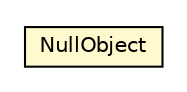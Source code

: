 #!/usr/local/bin/dot
#
# Class diagram 
# Generated by UMLGraph version R5_6-24-gf6e263 (http://www.umlgraph.org/)
#

digraph G {
	edge [fontname="Helvetica",fontsize=10,labelfontname="Helvetica",labelfontsize=10];
	node [fontname="Helvetica",fontsize=10,shape=plaintext];
	nodesep=0.25;
	ranksep=0.5;
	// org.universAAL.lddi.lib.ieeex73std.org.bn.types.NullObject
	c6104263 [label=<<table title="org.universAAL.lddi.lib.ieeex73std.org.bn.types.NullObject" border="0" cellborder="1" cellspacing="0" cellpadding="2" port="p" bgcolor="lemonChiffon" href="./NullObject.html">
		<tr><td><table border="0" cellspacing="0" cellpadding="1">
<tr><td align="center" balign="center"> NullObject </td></tr>
		</table></td></tr>
		</table>>, URL="./NullObject.html", fontname="Helvetica", fontcolor="black", fontsize=10.0];
}


